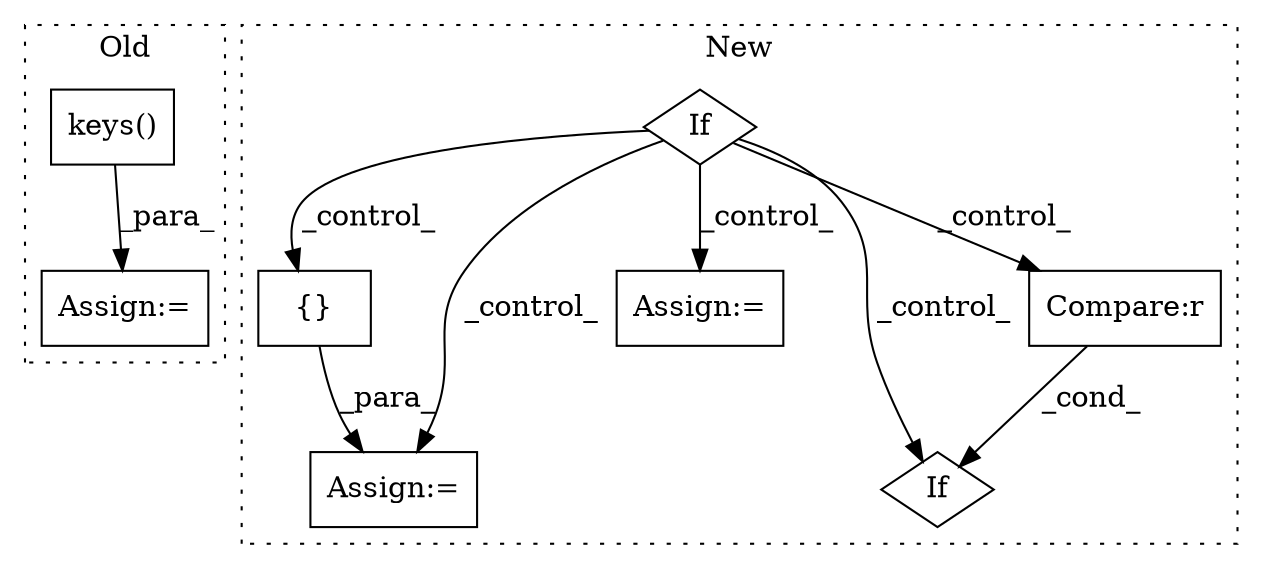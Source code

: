 digraph G {
subgraph cluster0 {
1 [label="keys()" a="75" s="588" l="23" shape="box"];
4 [label="Assign:=" a="68" s="580" l="3" shape="box"];
label = "Old";
style="dotted";
}
subgraph cluster1 {
2 [label="{}" a="95" s="730,749" l="1,1" shape="box"];
3 [label="Assign:=" a="68" s="727" l="3" shape="box"];
5 [label="If" a="96" s="265" l="3" shape="diamond"];
6 [label="Assign:=" a="68" s="696" l="3" shape="box"];
7 [label="If" a="96" s="923" l="3" shape="diamond"];
8 [label="Compare:r" a="40" s="926" l="22" shape="box"];
label = "New";
style="dotted";
}
1 -> 4 [label="_para_"];
2 -> 3 [label="_para_"];
5 -> 7 [label="_control_"];
5 -> 6 [label="_control_"];
5 -> 2 [label="_control_"];
5 -> 3 [label="_control_"];
5 -> 8 [label="_control_"];
8 -> 7 [label="_cond_"];
}